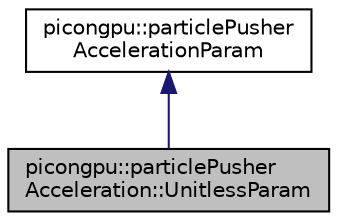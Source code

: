 digraph "picongpu::particlePusherAcceleration::UnitlessParam"
{
 // LATEX_PDF_SIZE
  edge [fontname="Helvetica",fontsize="10",labelfontname="Helvetica",labelfontsize="10"];
  node [fontname="Helvetica",fontsize="10",shape=record];
  Node1 [label="picongpu::particlePusher\lAcceleration::UnitlessParam",height=0.2,width=0.4,color="black", fillcolor="grey75", style="filled", fontcolor="black",tooltip=" "];
  Node2 -> Node1 [dir="back",color="midnightblue",fontsize="10",style="solid",fontname="Helvetica"];
  Node2 [label="picongpu::particlePusher\lAccelerationParam",height=0.2,width=0.4,color="black", fillcolor="white", style="filled",URL="$structpicongpu_1_1particle_pusher_acceleration_param.html",tooltip=" "];
}
